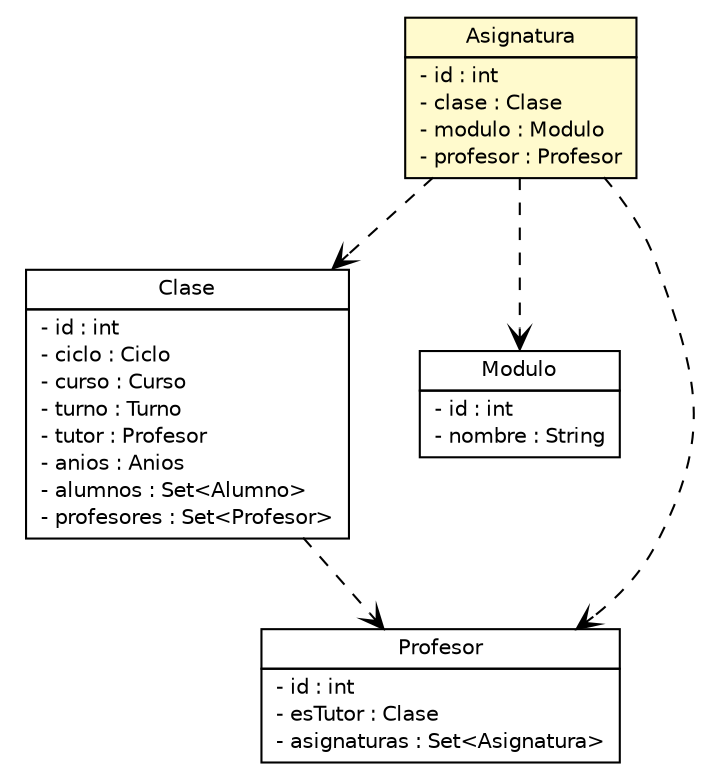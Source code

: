 #!/usr/local/bin/dot
#
# Class diagram 
# Generated by UMLGraph version 5.1 (http://www.umlgraph.org/)
#

digraph G {
	edge [fontname="Helvetica",fontsize=10,labelfontname="Helvetica",labelfontsize=10];
	node [fontname="Helvetica",fontsize=10,shape=plaintext];
	nodesep=0.25;
	ranksep=0.5;
	// curso.java.app.clase.pojos.Asignatura
	c55 [label=<<table title="curso.java.app.clase.pojos.Asignatura" border="0" cellborder="1" cellspacing="0" cellpadding="2" port="p" bgcolor="lemonChiffon" href="./Asignatura.html">
		<tr><td><table border="0" cellspacing="0" cellpadding="1">
<tr><td align="center" balign="center"> Asignatura </td></tr>
		</table></td></tr>
		<tr><td><table border="0" cellspacing="0" cellpadding="1">
<tr><td align="left" balign="left"> - id : int </td></tr>
<tr><td align="left" balign="left"> - clase : Clase </td></tr>
<tr><td align="left" balign="left"> - modulo : Modulo </td></tr>
<tr><td align="left" balign="left"> - profesor : Profesor </td></tr>
		</table></td></tr>
		</table>>, fontname="Helvetica", fontcolor="black", fontsize=10.0];
	// curso.java.app.clase.pojos.Clase
	c58 [label=<<table title="curso.java.app.clase.pojos.Clase" border="0" cellborder="1" cellspacing="0" cellpadding="2" port="p" href="./Clase.html">
		<tr><td><table border="0" cellspacing="0" cellpadding="1">
<tr><td align="center" balign="center"> Clase </td></tr>
		</table></td></tr>
		<tr><td><table border="0" cellspacing="0" cellpadding="1">
<tr><td align="left" balign="left"> - id : int </td></tr>
<tr><td align="left" balign="left"> - ciclo : Ciclo </td></tr>
<tr><td align="left" balign="left"> - curso : Curso </td></tr>
<tr><td align="left" balign="left"> - turno : Turno </td></tr>
<tr><td align="left" balign="left"> - tutor : Profesor </td></tr>
<tr><td align="left" balign="left"> - anios : Anios </td></tr>
<tr><td align="left" balign="left"> - alumnos : Set&lt;Alumno&gt; </td></tr>
<tr><td align="left" balign="left"> - profesores : Set&lt;Profesor&gt; </td></tr>
		</table></td></tr>
		</table>>, fontname="Helvetica", fontcolor="black", fontsize=10.0];
	// curso.java.app.clase.pojos.Modulo
	c63 [label=<<table title="curso.java.app.clase.pojos.Modulo" border="0" cellborder="1" cellspacing="0" cellpadding="2" port="p" href="./Modulo.html">
		<tr><td><table border="0" cellspacing="0" cellpadding="1">
<tr><td align="center" balign="center"> Modulo </td></tr>
		</table></td></tr>
		<tr><td><table border="0" cellspacing="0" cellpadding="1">
<tr><td align="left" balign="left"> - id : int </td></tr>
<tr><td align="left" balign="left"> - nombre : String </td></tr>
		</table></td></tr>
		</table>>, fontname="Helvetica", fontcolor="black", fontsize=10.0];
	// curso.java.app.clase.pojos.Profesor
	c64 [label=<<table title="curso.java.app.clase.pojos.Profesor" border="0" cellborder="1" cellspacing="0" cellpadding="2" port="p" href="./Profesor.html">
		<tr><td><table border="0" cellspacing="0" cellpadding="1">
<tr><td align="center" balign="center"> Profesor </td></tr>
		</table></td></tr>
		<tr><td><table border="0" cellspacing="0" cellpadding="1">
<tr><td align="left" balign="left"> - id : int </td></tr>
<tr><td align="left" balign="left"> - esTutor : Clase </td></tr>
<tr><td align="left" balign="left"> - asignaturas : Set&lt;Asignatura&gt; </td></tr>
		</table></td></tr>
		</table>>, fontname="Helvetica", fontcolor="black", fontsize=10.0];
	// curso.java.app.clase.pojos.Asignatura DEPEND curso.java.app.clase.pojos.Clase
	c55:p -> c58:p [taillabel="", label="", headlabel="", fontname="Helvetica", fontcolor="black", fontsize=10.0, color="black", arrowhead=open, style=dashed];
	// curso.java.app.clase.pojos.Asignatura DEPEND curso.java.app.clase.pojos.Modulo
	c55:p -> c63:p [taillabel="", label="", headlabel="", fontname="Helvetica", fontcolor="black", fontsize=10.0, color="black", arrowhead=open, style=dashed];
	// curso.java.app.clase.pojos.Asignatura DEPEND curso.java.app.clase.pojos.Profesor
	c55:p -> c64:p [taillabel="", label="", headlabel="", fontname="Helvetica", fontcolor="black", fontsize=10.0, color="black", arrowhead=open, style=dashed];
	// curso.java.app.clase.pojos.Clase DEPEND curso.java.app.clase.pojos.Profesor
	c58:p -> c64:p [taillabel="", label="", headlabel="", fontname="Helvetica", fontcolor="black", fontsize=10.0, color="black", arrowhead=open, style=dashed];
}

